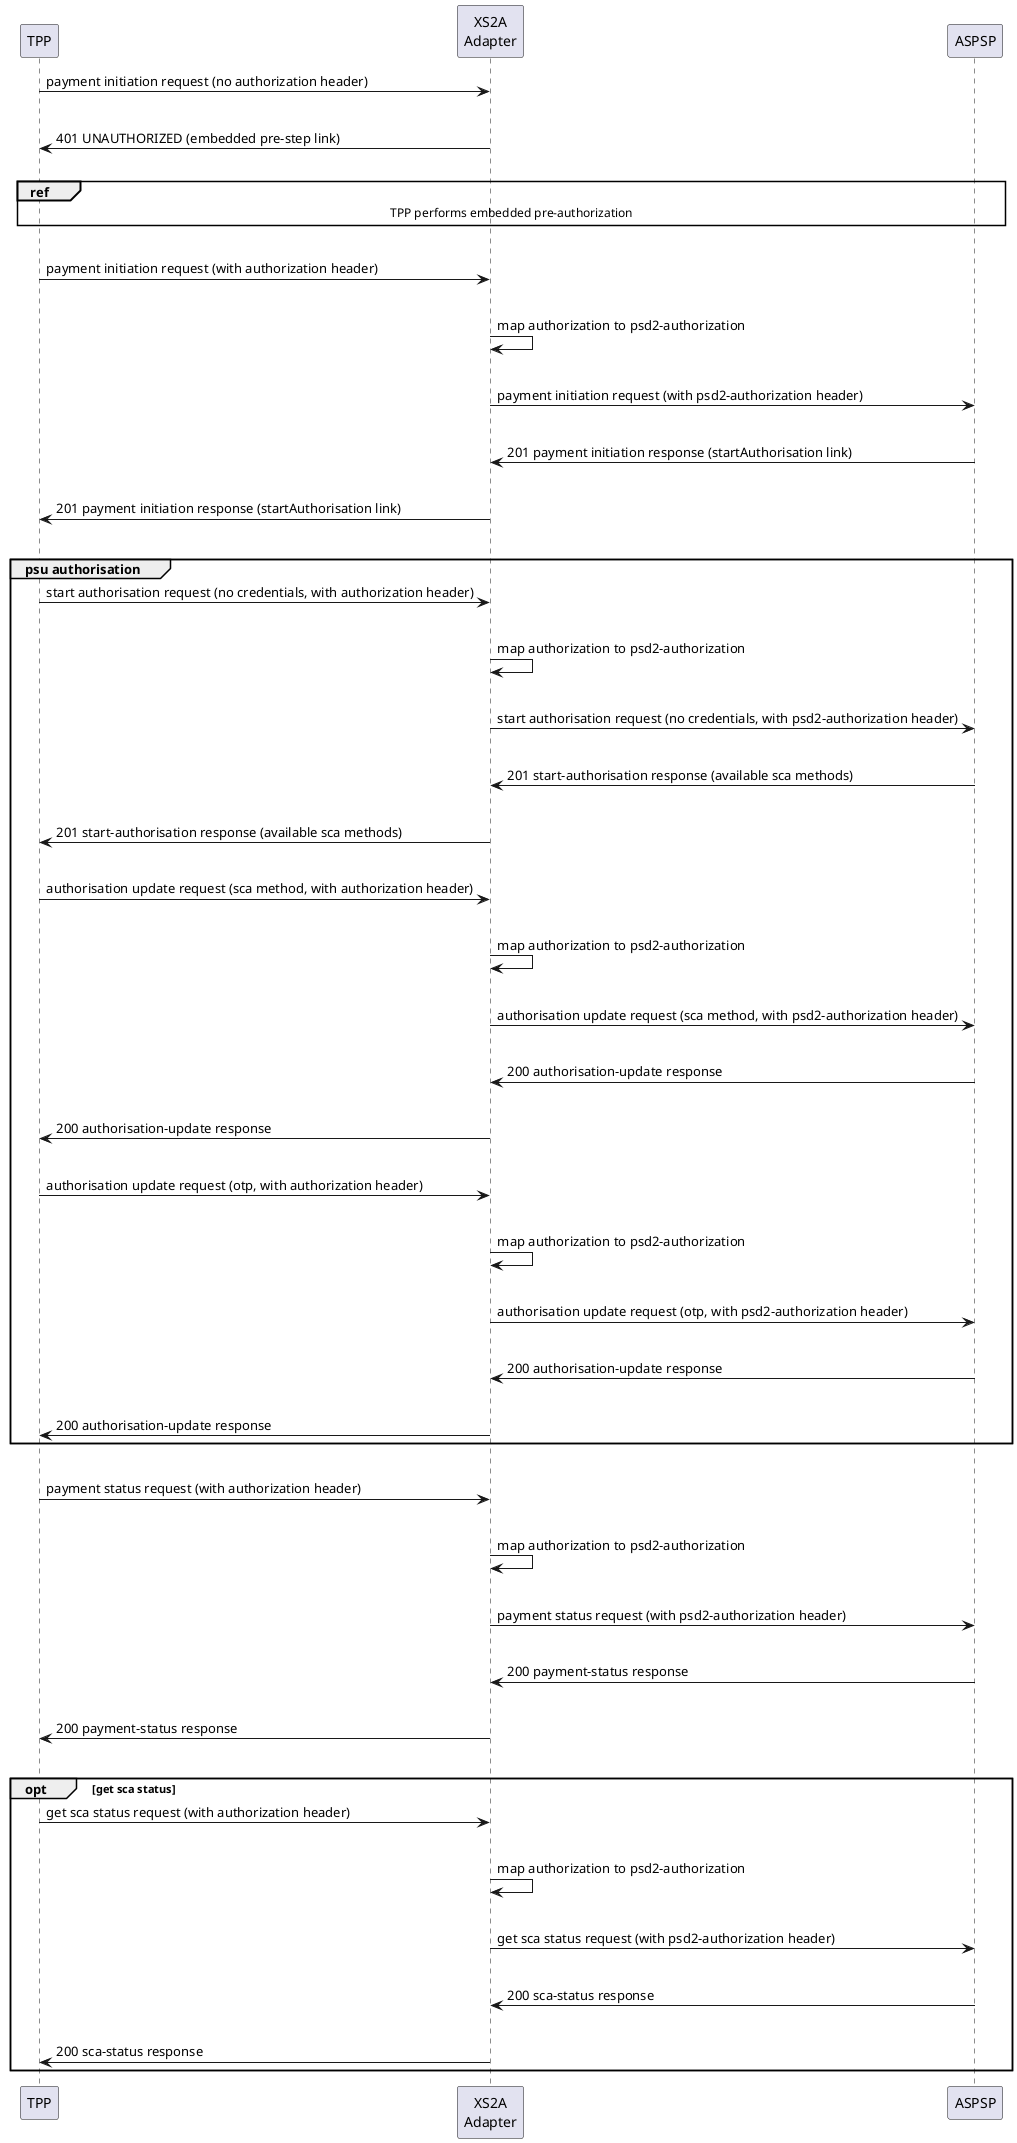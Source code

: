@startuml
participant tpp as "TPP"
participant adapter as "XS2A\nAdapter"
participant bank as "ASPSP"

tpp->adapter: payment initiation request (no authorization header)
|||
tpp<-adapter: 401 UNAUTHORIZED (embedded pre-step link)
|||
ref over tpp, adapter, bank: TPP performs embedded pre-authorization
|||
tpp->adapter: payment initiation request (with authorization header)
|||
adapter->adapter: map authorization to psd2-authorization
|||
adapter->bank: payment initiation request (with psd2-authorization header)
|||
adapter<-bank: 201 payment initiation response (startAuthorisation link)
|||
tpp<-adapter: 201 payment initiation response (startAuthorisation link)
|||
group psu authorisation
tpp->adapter: start authorisation request (no credentials, with authorization header)
|||
adapter->adapter: map authorization to psd2-authorization
|||
adapter->bank: start authorisation request (no credentials, with psd2-authorization header)
|||
adapter<-bank: 201 start-authorisation response (available sca methods)
|||
tpp<-adapter: 201 start-authorisation response (available sca methods)
|||
tpp->adapter: authorisation update request (sca method, with authorization header)
|||
adapter->adapter: map authorization to psd2-authorization
|||
adapter->bank: authorisation update request (sca method, with psd2-authorization header)
|||
adapter<-bank: 200 authorisation-update response
|||
tpp<-adapter: 200 authorisation-update response
|||
tpp->adapter: authorisation update request (otp, with authorization header)
|||
adapter->adapter: map authorization to psd2-authorization
|||
adapter->bank: authorisation update request (otp, with psd2-authorization header)
|||
adapter<-bank: 200 authorisation-update response
|||
tpp<-adapter: 200 authorisation-update response
end
|||
tpp->adapter: payment status request (with authorization header)
|||
adapter->adapter: map authorization to psd2-authorization
|||
adapter->bank: payment status request (with psd2-authorization header)
|||
adapter<-bank: 200 payment-status response
|||
tpp<-adapter: 200 payment-status response
|||
opt get sca status
tpp->adapter: get sca status request (with authorization header)
|||
adapter->adapter: map authorization to psd2-authorization
|||
adapter->bank: get sca status request (with psd2-authorization header)
|||
adapter<-bank: 200 sca-status response
|||
tpp<-adapter: 200 sca-status response
end
@enduml
